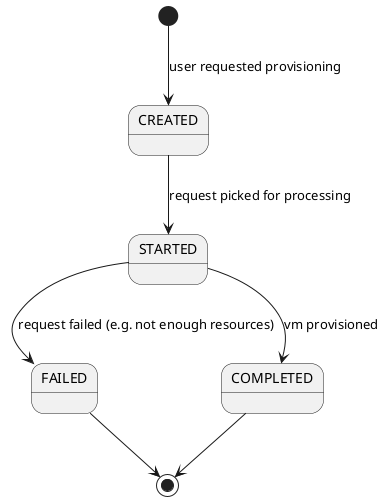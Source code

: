 @startuml
[*] --> CREATED: user requested provisioning
CREATED --> STARTED: request picked for processing
STARTED --> FAILED: request failed (e.g. not enough resources)
STARTED --> COMPLETED: vm provisioned
FAILED --> [*]
COMPLETED --> [*]
@enduml